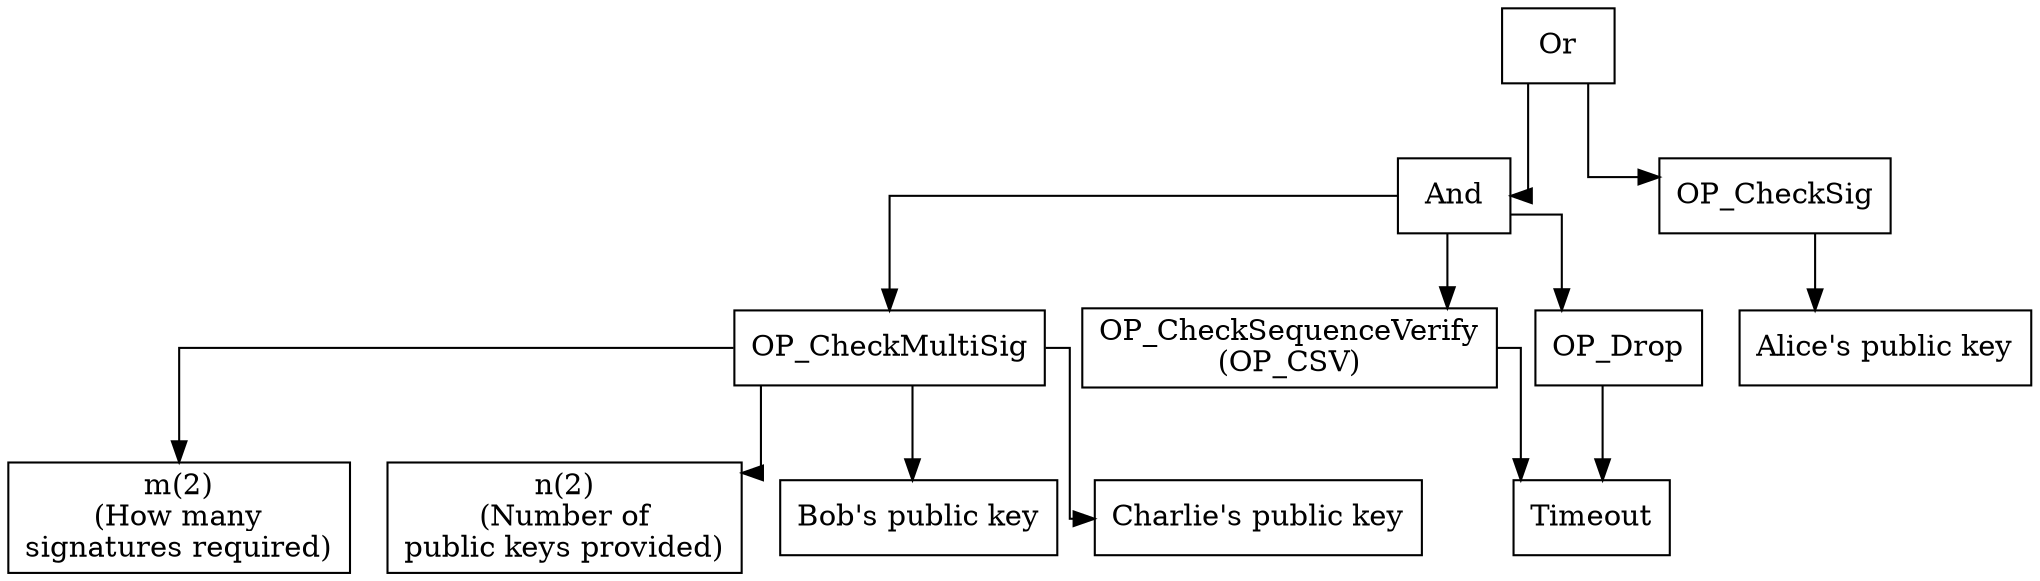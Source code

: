 digraph ast {

splines = ortho;
node [ shape = box ];

{
  //node [ shape = box ];

  or [ label = "Or" ];
  and [ label = "And" ];
  op_checksig [ label = "OP_CheckSig" ];
  op_checkmultisig [ label = "OP_CheckMultiSig" ];
  csv [ label = "OP_CheckSequenceVerify\n(OP_CSV)" ];
  drop [ label = "OP_Drop" ];
}

{
  //node [ shape = box, style = diagonals ];

  m [ label = "m(2)\n(How many\nsignatures required)" ];
  n [ label = "n(2)\n(Number of\npublic keys provided)" ];
  bob_pubkey [ label = "Bob's public key" ];
  alice_pubkey [ label = "Alice's public key" ];
  charlie_pubkey [ label = "Charlie's public key" ];
  expiry_time [ label = "Timeout" ];
  


}

or -> { op_checksig, and };
op_checksig -> alice_pubkey;
and -> { csv, drop, op_checkmultisig };
{csv, drop} -> expiry_time;
op_checkmultisig -> { m, n, bob_pubkey, charlie_pubkey };

}
